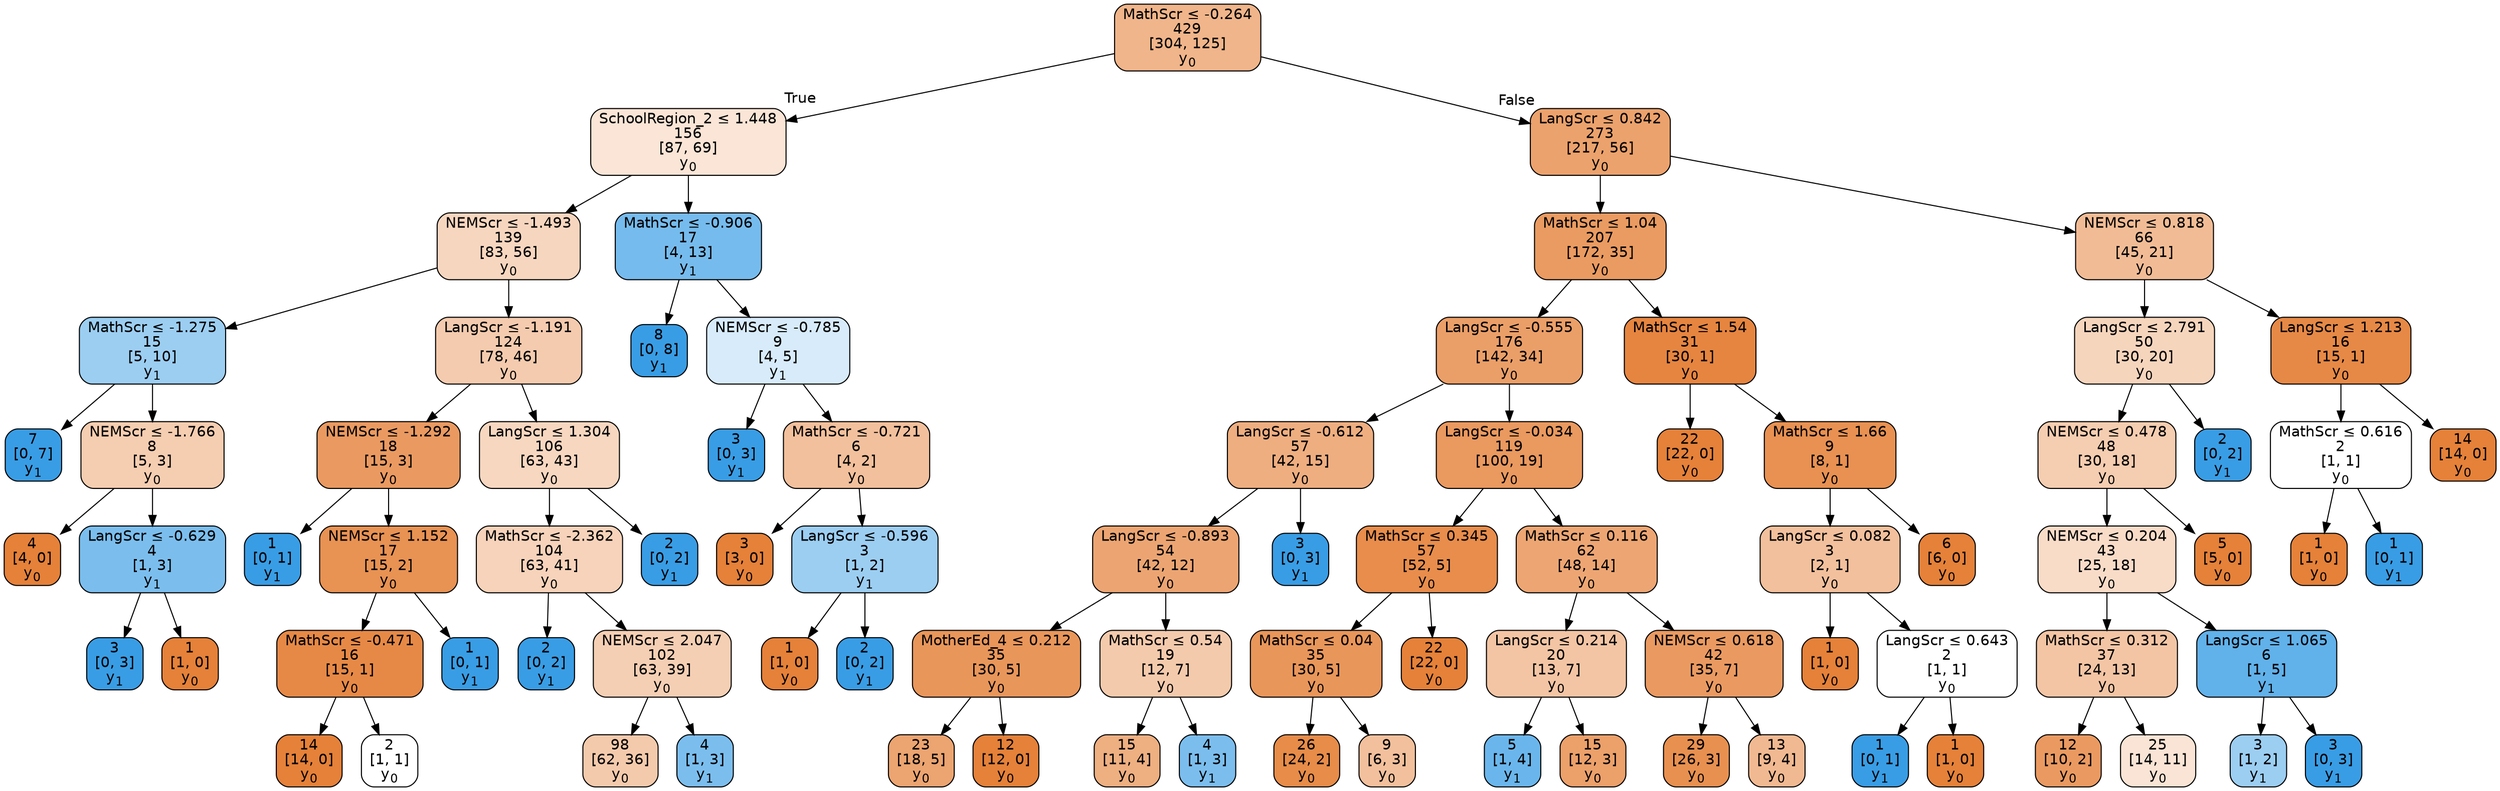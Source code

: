 digraph Tree {
node [shape=box, style="filled, rounded", color="black", fontname=helvetica] ;
edge [fontname=helvetica] ;
0 [label=<MathScr &le; -0.264<br/>429<br/>[304, 125]<br/>y<SUB>0</SUB>>, fillcolor="#f0b58a"] ;
1 [label=<SchoolRegion_2 &le; 1.448<br/>156<br/>[87, 69]<br/>y<SUB>0</SUB>>, fillcolor="#fae5d6"] ;
0 -> 1 [labeldistance=2.5, labelangle=45, headlabel="True"] ;
2 [label=<NEMScr &le; -1.493<br/>139<br/>[83, 56]<br/>y<SUB>0</SUB>>, fillcolor="#f7d6bf"] ;
1 -> 2 ;
3 [label=<MathScr &le; -1.275<br/>15<br/>[5, 10]<br/>y<SUB>1</SUB>>, fillcolor="#9ccef2"] ;
2 -> 3 ;
4 [label=<7<br/>[0, 7]<br/>y<SUB>1</SUB>>, fillcolor="#399de5"] ;
3 -> 4 ;
5 [label=<NEMScr &le; -1.766<br/>8<br/>[5, 3]<br/>y<SUB>0</SUB>>, fillcolor="#f5cdb0"] ;
3 -> 5 ;
6 [label=<4<br/>[4, 0]<br/>y<SUB>0</SUB>>, fillcolor="#e58139"] ;
5 -> 6 ;
7 [label=<LangScr &le; -0.629<br/>4<br/>[1, 3]<br/>y<SUB>1</SUB>>, fillcolor="#7bbeee"] ;
5 -> 7 ;
8 [label=<3<br/>[0, 3]<br/>y<SUB>1</SUB>>, fillcolor="#399de5"] ;
7 -> 8 ;
9 [label=<1<br/>[1, 0]<br/>y<SUB>0</SUB>>, fillcolor="#e58139"] ;
7 -> 9 ;
10 [label=<LangScr &le; -1.191<br/>124<br/>[78, 46]<br/>y<SUB>0</SUB>>, fillcolor="#f4cbae"] ;
2 -> 10 ;
11 [label=<NEMScr &le; -1.292<br/>18<br/>[15, 3]<br/>y<SUB>0</SUB>>, fillcolor="#ea9a61"] ;
10 -> 11 ;
12 [label=<1<br/>[0, 1]<br/>y<SUB>1</SUB>>, fillcolor="#399de5"] ;
11 -> 12 ;
13 [label=<NEMScr &le; 1.152<br/>17<br/>[15, 2]<br/>y<SUB>0</SUB>>, fillcolor="#e89253"] ;
11 -> 13 ;
14 [label=<MathScr &le; -0.471<br/>16<br/>[15, 1]<br/>y<SUB>0</SUB>>, fillcolor="#e78946"] ;
13 -> 14 ;
15 [label=<14<br/>[14, 0]<br/>y<SUB>0</SUB>>, fillcolor="#e58139"] ;
14 -> 15 ;
16 [label=<2<br/>[1, 1]<br/>y<SUB>0</SUB>>, fillcolor="#ffffff"] ;
14 -> 16 ;
17 [label=<1<br/>[0, 1]<br/>y<SUB>1</SUB>>, fillcolor="#399de5"] ;
13 -> 17 ;
18 [label=<LangScr &le; 1.304<br/>106<br/>[63, 43]<br/>y<SUB>0</SUB>>, fillcolor="#f7d7c0"] ;
10 -> 18 ;
19 [label=<MathScr &le; -2.362<br/>104<br/>[63, 41]<br/>y<SUB>0</SUB>>, fillcolor="#f6d3ba"] ;
18 -> 19 ;
20 [label=<2<br/>[0, 2]<br/>y<SUB>1</SUB>>, fillcolor="#399de5"] ;
19 -> 20 ;
21 [label=<NEMScr &le; 2.047<br/>102<br/>[63, 39]<br/>y<SUB>0</SUB>>, fillcolor="#f5cfb4"] ;
19 -> 21 ;
22 [label=<98<br/>[62, 36]<br/>y<SUB>0</SUB>>, fillcolor="#f4caac"] ;
21 -> 22 ;
23 [label=<4<br/>[1, 3]<br/>y<SUB>1</SUB>>, fillcolor="#7bbeee"] ;
21 -> 23 ;
24 [label=<2<br/>[0, 2]<br/>y<SUB>1</SUB>>, fillcolor="#399de5"] ;
18 -> 24 ;
25 [label=<MathScr &le; -0.906<br/>17<br/>[4, 13]<br/>y<SUB>1</SUB>>, fillcolor="#76bbed"] ;
1 -> 25 ;
26 [label=<8<br/>[0, 8]<br/>y<SUB>1</SUB>>, fillcolor="#399de5"] ;
25 -> 26 ;
27 [label=<NEMScr &le; -0.785<br/>9<br/>[4, 5]<br/>y<SUB>1</SUB>>, fillcolor="#d7ebfa"] ;
25 -> 27 ;
28 [label=<3<br/>[0, 3]<br/>y<SUB>1</SUB>>, fillcolor="#399de5"] ;
27 -> 28 ;
29 [label=<MathScr &le; -0.721<br/>6<br/>[4, 2]<br/>y<SUB>0</SUB>>, fillcolor="#f2c09c"] ;
27 -> 29 ;
30 [label=<3<br/>[3, 0]<br/>y<SUB>0</SUB>>, fillcolor="#e58139"] ;
29 -> 30 ;
31 [label=<LangScr &le; -0.596<br/>3<br/>[1, 2]<br/>y<SUB>1</SUB>>, fillcolor="#9ccef2"] ;
29 -> 31 ;
32 [label=<1<br/>[1, 0]<br/>y<SUB>0</SUB>>, fillcolor="#e58139"] ;
31 -> 32 ;
33 [label=<2<br/>[0, 2]<br/>y<SUB>1</SUB>>, fillcolor="#399de5"] ;
31 -> 33 ;
34 [label=<LangScr &le; 0.842<br/>273<br/>[217, 56]<br/>y<SUB>0</SUB>>, fillcolor="#eca26c"] ;
0 -> 34 [labeldistance=2.5, labelangle=-45, headlabel="False"] ;
35 [label=<MathScr &le; 1.04<br/>207<br/>[172, 35]<br/>y<SUB>0</SUB>>, fillcolor="#ea9b61"] ;
34 -> 35 ;
36 [label=<LangScr &le; -0.555<br/>176<br/>[142, 34]<br/>y<SUB>0</SUB>>, fillcolor="#eb9f68"] ;
35 -> 36 ;
37 [label=<LangScr &le; -0.612<br/>57<br/>[42, 15]<br/>y<SUB>0</SUB>>, fillcolor="#eeae80"] ;
36 -> 37 ;
38 [label=<LangScr &le; -0.893<br/>54<br/>[42, 12]<br/>y<SUB>0</SUB>>, fillcolor="#eca572"] ;
37 -> 38 ;
39 [label=<MotherEd_4 &le; 0.212<br/>35<br/>[30, 5]<br/>y<SUB>0</SUB>>, fillcolor="#e9965a"] ;
38 -> 39 ;
40 [label=<23<br/>[18, 5]<br/>y<SUB>0</SUB>>, fillcolor="#eca470"] ;
39 -> 40 ;
41 [label=<12<br/>[12, 0]<br/>y<SUB>0</SUB>>, fillcolor="#e58139"] ;
39 -> 41 ;
42 [label=<MathScr &le; 0.54<br/>19<br/>[12, 7]<br/>y<SUB>0</SUB>>, fillcolor="#f4caac"] ;
38 -> 42 ;
43 [label=<15<br/>[11, 4]<br/>y<SUB>0</SUB>>, fillcolor="#eeaf81"] ;
42 -> 43 ;
44 [label=<4<br/>[1, 3]<br/>y<SUB>1</SUB>>, fillcolor="#7bbeee"] ;
42 -> 44 ;
45 [label=<3<br/>[0, 3]<br/>y<SUB>1</SUB>>, fillcolor="#399de5"] ;
37 -> 45 ;
46 [label=<LangScr &le; -0.034<br/>119<br/>[100, 19]<br/>y<SUB>0</SUB>>, fillcolor="#ea995f"] ;
36 -> 46 ;
47 [label=<MathScr &le; 0.345<br/>57<br/>[52, 5]<br/>y<SUB>0</SUB>>, fillcolor="#e88d4c"] ;
46 -> 47 ;
48 [label=<MathScr &le; 0.04<br/>35<br/>[30, 5]<br/>y<SUB>0</SUB>>, fillcolor="#e9965a"] ;
47 -> 48 ;
49 [label=<26<br/>[24, 2]<br/>y<SUB>0</SUB>>, fillcolor="#e78c49"] ;
48 -> 49 ;
50 [label=<9<br/>[6, 3]<br/>y<SUB>0</SUB>>, fillcolor="#f2c09c"] ;
48 -> 50 ;
51 [label=<22<br/>[22, 0]<br/>y<SUB>0</SUB>>, fillcolor="#e58139"] ;
47 -> 51 ;
52 [label=<MathScr &le; 0.116<br/>62<br/>[48, 14]<br/>y<SUB>0</SUB>>, fillcolor="#eda673"] ;
46 -> 52 ;
53 [label=<LangScr &le; 0.214<br/>20<br/>[13, 7]<br/>y<SUB>0</SUB>>, fillcolor="#f3c5a4"] ;
52 -> 53 ;
54 [label=<5<br/>[1, 4]<br/>y<SUB>1</SUB>>, fillcolor="#6ab6ec"] ;
53 -> 54 ;
55 [label=<15<br/>[12, 3]<br/>y<SUB>0</SUB>>, fillcolor="#eca06a"] ;
53 -> 55 ;
56 [label=<NEMScr &le; 0.618<br/>42<br/>[35, 7]<br/>y<SUB>0</SUB>>, fillcolor="#ea9a61"] ;
52 -> 56 ;
57 [label=<29<br/>[26, 3]<br/>y<SUB>0</SUB>>, fillcolor="#e89050"] ;
56 -> 57 ;
58 [label=<13<br/>[9, 4]<br/>y<SUB>0</SUB>>, fillcolor="#f1b991"] ;
56 -> 58 ;
59 [label=<MathScr &le; 1.54<br/>31<br/>[30, 1]<br/>y<SUB>0</SUB>>, fillcolor="#e68540"] ;
35 -> 59 ;
60 [label=<22<br/>[22, 0]<br/>y<SUB>0</SUB>>, fillcolor="#e58139"] ;
59 -> 60 ;
61 [label=<MathScr &le; 1.66<br/>9<br/>[8, 1]<br/>y<SUB>0</SUB>>, fillcolor="#e89152"] ;
59 -> 61 ;
62 [label=<LangScr &le; 0.082<br/>3<br/>[2, 1]<br/>y<SUB>0</SUB>>, fillcolor="#f2c09c"] ;
61 -> 62 ;
63 [label=<1<br/>[1, 0]<br/>y<SUB>0</SUB>>, fillcolor="#e58139"] ;
62 -> 63 ;
64 [label=<LangScr &le; 0.643<br/>2<br/>[1, 1]<br/>y<SUB>0</SUB>>, fillcolor="#ffffff"] ;
62 -> 64 ;
65 [label=<1<br/>[0, 1]<br/>y<SUB>1</SUB>>, fillcolor="#399de5"] ;
64 -> 65 ;
66 [label=<1<br/>[1, 0]<br/>y<SUB>0</SUB>>, fillcolor="#e58139"] ;
64 -> 66 ;
67 [label=<6<br/>[6, 0]<br/>y<SUB>0</SUB>>, fillcolor="#e58139"] ;
61 -> 67 ;
68 [label=<NEMScr &le; 0.818<br/>66<br/>[45, 21]<br/>y<SUB>0</SUB>>, fillcolor="#f1bc95"] ;
34 -> 68 ;
69 [label=<LangScr &le; 2.791<br/>50<br/>[30, 20]<br/>y<SUB>0</SUB>>, fillcolor="#f6d5bd"] ;
68 -> 69 ;
70 [label=<NEMScr &le; 0.478<br/>48<br/>[30, 18]<br/>y<SUB>0</SUB>>, fillcolor="#f5cdb0"] ;
69 -> 70 ;
71 [label=<NEMScr &le; 0.204<br/>43<br/>[25, 18]<br/>y<SUB>0</SUB>>, fillcolor="#f8dcc8"] ;
70 -> 71 ;
72 [label=<MathScr &le; 0.312<br/>37<br/>[24, 13]<br/>y<SUB>0</SUB>>, fillcolor="#f3c5a4"] ;
71 -> 72 ;
73 [label=<12<br/>[10, 2]<br/>y<SUB>0</SUB>>, fillcolor="#ea9a61"] ;
72 -> 73 ;
74 [label=<25<br/>[14, 11]<br/>y<SUB>0</SUB>>, fillcolor="#f9e4d5"] ;
72 -> 74 ;
75 [label=<LangScr &le; 1.065<br/>6<br/>[1, 5]<br/>y<SUB>1</SUB>>, fillcolor="#61b1ea"] ;
71 -> 75 ;
76 [label=<3<br/>[1, 2]<br/>y<SUB>1</SUB>>, fillcolor="#9ccef2"] ;
75 -> 76 ;
77 [label=<3<br/>[0, 3]<br/>y<SUB>1</SUB>>, fillcolor="#399de5"] ;
75 -> 77 ;
78 [label=<5<br/>[5, 0]<br/>y<SUB>0</SUB>>, fillcolor="#e58139"] ;
70 -> 78 ;
79 [label=<2<br/>[0, 2]<br/>y<SUB>1</SUB>>, fillcolor="#399de5"] ;
69 -> 79 ;
80 [label=<LangScr &le; 1.213<br/>16<br/>[15, 1]<br/>y<SUB>0</SUB>>, fillcolor="#e78946"] ;
68 -> 80 ;
81 [label=<MathScr &le; 0.616<br/>2<br/>[1, 1]<br/>y<SUB>0</SUB>>, fillcolor="#ffffff"] ;
80 -> 81 ;
82 [label=<1<br/>[1, 0]<br/>y<SUB>0</SUB>>, fillcolor="#e58139"] ;
81 -> 82 ;
83 [label=<1<br/>[0, 1]<br/>y<SUB>1</SUB>>, fillcolor="#399de5"] ;
81 -> 83 ;
84 [label=<14<br/>[14, 0]<br/>y<SUB>0</SUB>>, fillcolor="#e58139"] ;
80 -> 84 ;
}